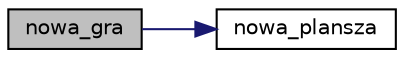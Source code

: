 digraph "nowa_gra"
{
 // LATEX_PDF_SIZE
  edge [fontname="Helvetica",fontsize="10",labelfontname="Helvetica",labelfontsize="10"];
  node [fontname="Helvetica",fontsize="10",shape=record];
  rankdir="LR";
  Node1 [label="nowa_gra",height=0.2,width=0.4,color="black", fillcolor="grey75", style="filled", fontcolor="black",tooltip="tworzy nową grę"];
  Node1 -> Node2 [color="midnightblue",fontsize="10",style="solid",fontname="Helvetica"];
  Node2 [label="nowa_plansza",height=0.2,width=0.4,color="black", fillcolor="white", style="filled",URL="$funkcje_8cpp.html#a1ac3c8d2a2c3263aa1de332344622625",tooltip="tworzy nową planszę, wczytując ją z pliku .txt"];
}
